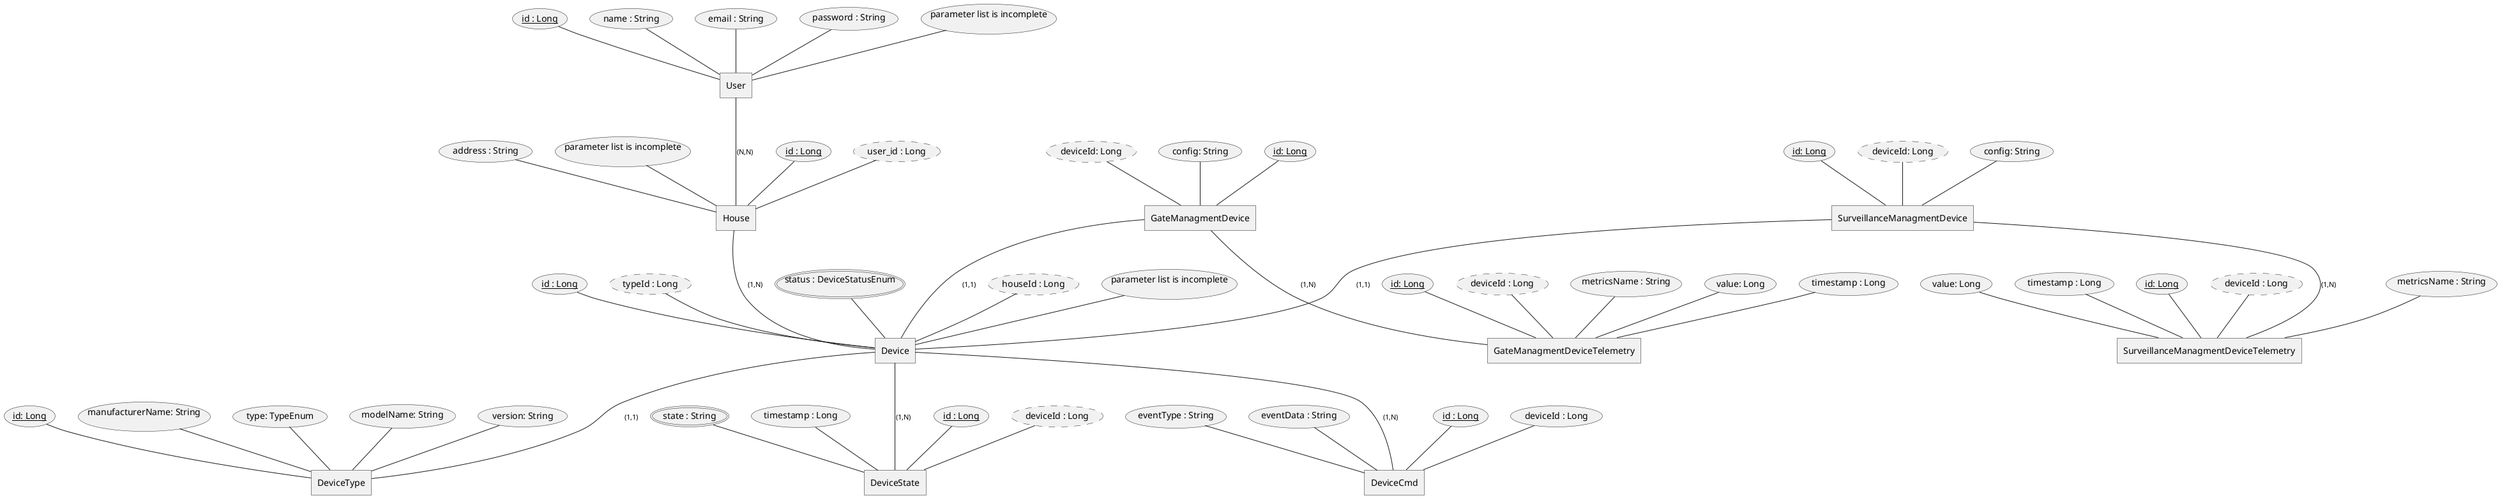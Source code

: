 @startchen er

entity User {
    id : Long <<key>>
    name : String
    email : String
    password : String
    parameter list is incomplete
}

entity House {
    id : Long <<key>>
    user_id : Long <<derived>>
    address : String
    parameter list is incomplete
}

entity DeviceType {
    id: Long <<key>>
    manufacturerName: String
    type: TypeEnum
    modelName: String
    version: String
}

entity Device {
    id : Long <<key>>
    typeId : Long <<derived>>
    houseId : Long <<derived>>
    status : DeviceStatusEnum <<multi>>
    parameter list is incomplete
}

entity DeviceState {
    id : Long <<key>>
    deviceId : Long <<derived>>
    state : String <<multi>>
    timestamp : Long 
}

entity DeviceCmd {
    id : Long <<key>>
    deviceId : Long
    eventType : String
    eventData : String
}

entity GateManagmentDevice {
    id: Long <<key>>
    deviceId: Long <<derived>>
    config: String
}

entity GateManagmentDeviceTelemetry {
    id: Long <<key>>
    deviceId : Long <<derived>>
    metricsName : String
    value: Long
    timestamp : Long
}

entity SurveillanceManagmentDevice {
    id: Long <<key>>
    deviceId: Long <<derived>>
    config: String
}

entity SurveillanceManagmentDeviceTelemetry {
    id: Long <<key>>
    deviceId : Long <<derived>>
    metricsName : String
    value: Long
    timestamp : Long
}


User -(N,N)- House 
House -(1,N)- Device
Device -(1,N)- DeviceState
Device -(1,1)- DeviceType
Device -(1,N)- DeviceCmd
GateManagmentDevice -(1,1)- Device
GateManagmentDevice -(1,N)- GateManagmentDeviceTelemetry
SurveillanceManagmentDevice -(1,1)- Device
SurveillanceManagmentDevice -(1,N)- SurveillanceManagmentDeviceTelemetry

@endchen